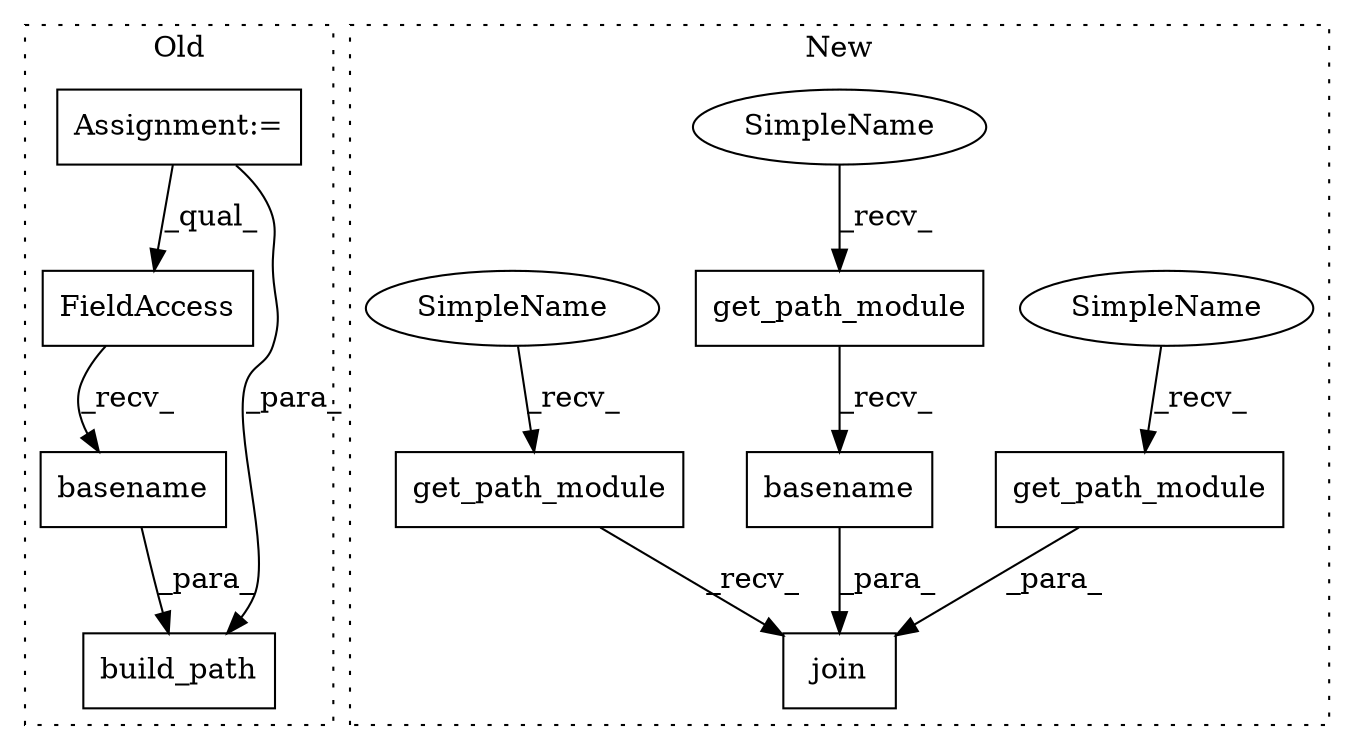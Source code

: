 digraph G {
subgraph cluster0 {
1 [label="basename" a="32" s="1294,1313" l="9,1" shape="box"];
3 [label="FieldAccess" a="22" s="1286" l="7" shape="box"];
5 [label="build_path" a="32" s="1265,1314" l="11,1" shape="box"];
9 [label="Assignment:=" a="7" s="1046" l="2" shape="box"];
label = "Old";
style="dotted";
}
subgraph cluster1 {
2 [label="get_path_module" a="32" s="1315" l="17" shape="box"];
4 [label="get_path_module" a="32" s="1203" l="17" shape="box"];
6 [label="basename" a="32" s="1333,1352" l="9,1" shape="box"];
7 [label="get_path_module" a="32" s="1277" l="17" shape="box"];
8 [label="join" a="32" s="1295,1353" l="5,1" shape="box"];
10 [label="SimpleName" a="42" s="1198" l="4" shape="ellipse"];
11 [label="SimpleName" a="42" s="1310" l="4" shape="ellipse"];
12 [label="SimpleName" a="42" s="1272" l="4" shape="ellipse"];
label = "New";
style="dotted";
}
1 -> 5 [label="_para_"];
2 -> 6 [label="_recv_"];
3 -> 1 [label="_recv_"];
4 -> 8 [label="_para_"];
6 -> 8 [label="_para_"];
7 -> 8 [label="_recv_"];
9 -> 5 [label="_para_"];
9 -> 3 [label="_qual_"];
10 -> 4 [label="_recv_"];
11 -> 2 [label="_recv_"];
12 -> 7 [label="_recv_"];
}